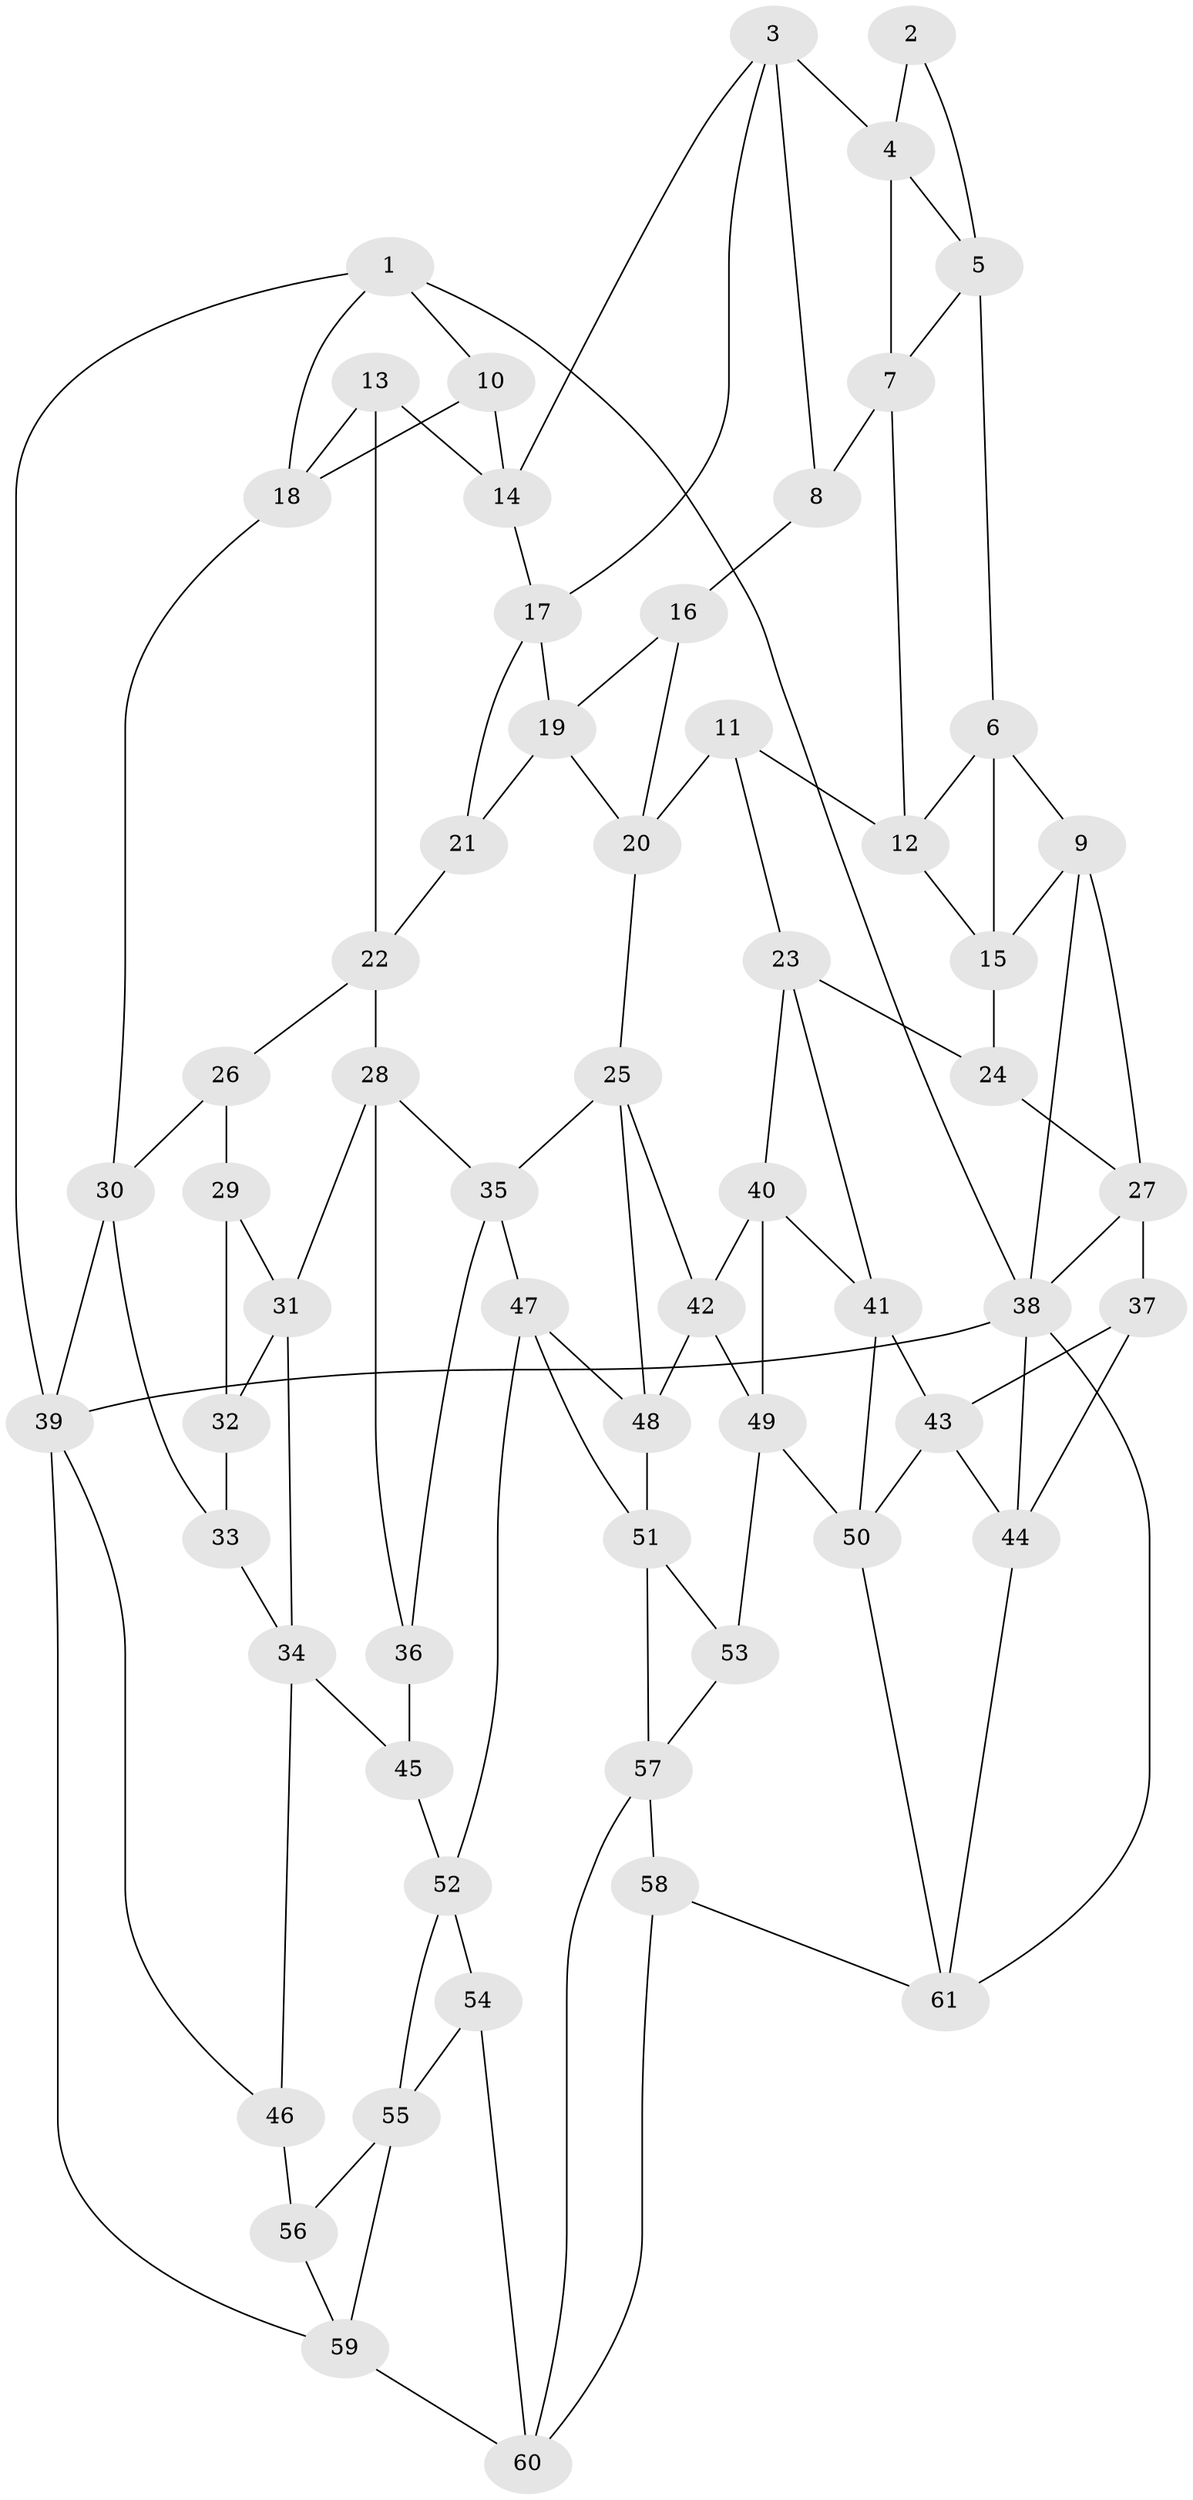 // original degree distribution, {3: 0.02459016393442623, 5: 0.5327868852459017, 6: 0.22131147540983606, 4: 0.22131147540983606}
// Generated by graph-tools (version 1.1) at 2025/03/03/09/25 03:03:27]
// undirected, 61 vertices, 113 edges
graph export_dot {
graph [start="1"]
  node [color=gray90,style=filled];
  1;
  2;
  3;
  4;
  5;
  6;
  7;
  8;
  9;
  10;
  11;
  12;
  13;
  14;
  15;
  16;
  17;
  18;
  19;
  20;
  21;
  22;
  23;
  24;
  25;
  26;
  27;
  28;
  29;
  30;
  31;
  32;
  33;
  34;
  35;
  36;
  37;
  38;
  39;
  40;
  41;
  42;
  43;
  44;
  45;
  46;
  47;
  48;
  49;
  50;
  51;
  52;
  53;
  54;
  55;
  56;
  57;
  58;
  59;
  60;
  61;
  1 -- 10 [weight=1.0];
  1 -- 18 [weight=1.0];
  1 -- 38 [weight=1.0];
  1 -- 39 [weight=1.0];
  2 -- 4 [weight=1.0];
  2 -- 5 [weight=1.0];
  3 -- 4 [weight=1.0];
  3 -- 8 [weight=1.0];
  3 -- 14 [weight=1.0];
  3 -- 17 [weight=1.0];
  4 -- 5 [weight=1.0];
  4 -- 7 [weight=1.0];
  5 -- 6 [weight=1.0];
  5 -- 7 [weight=1.0];
  6 -- 9 [weight=1.0];
  6 -- 12 [weight=1.0];
  6 -- 15 [weight=1.0];
  7 -- 8 [weight=1.0];
  7 -- 12 [weight=1.0];
  8 -- 16 [weight=2.0];
  9 -- 15 [weight=1.0];
  9 -- 27 [weight=1.0];
  9 -- 38 [weight=1.0];
  10 -- 14 [weight=1.0];
  10 -- 18 [weight=1.0];
  11 -- 12 [weight=1.0];
  11 -- 20 [weight=1.0];
  11 -- 23 [weight=1.0];
  12 -- 15 [weight=1.0];
  13 -- 14 [weight=1.0];
  13 -- 18 [weight=1.0];
  13 -- 22 [weight=1.0];
  14 -- 17 [weight=1.0];
  15 -- 24 [weight=1.0];
  16 -- 19 [weight=1.0];
  16 -- 20 [weight=1.0];
  17 -- 19 [weight=1.0];
  17 -- 21 [weight=1.0];
  18 -- 30 [weight=1.0];
  19 -- 20 [weight=1.0];
  19 -- 21 [weight=1.0];
  20 -- 25 [weight=1.0];
  21 -- 22 [weight=1.0];
  22 -- 26 [weight=1.0];
  22 -- 28 [weight=1.0];
  23 -- 24 [weight=1.0];
  23 -- 40 [weight=1.0];
  23 -- 41 [weight=1.0];
  24 -- 27 [weight=1.0];
  25 -- 35 [weight=1.0];
  25 -- 42 [weight=1.0];
  25 -- 48 [weight=1.0];
  26 -- 29 [weight=2.0];
  26 -- 30 [weight=1.0];
  27 -- 37 [weight=1.0];
  27 -- 38 [weight=1.0];
  28 -- 31 [weight=1.0];
  28 -- 35 [weight=1.0];
  28 -- 36 [weight=1.0];
  29 -- 31 [weight=1.0];
  29 -- 32 [weight=1.0];
  30 -- 33 [weight=1.0];
  30 -- 39 [weight=1.0];
  31 -- 32 [weight=1.0];
  31 -- 34 [weight=1.0];
  32 -- 33 [weight=2.0];
  33 -- 34 [weight=1.0];
  34 -- 45 [weight=1.0];
  34 -- 46 [weight=1.0];
  35 -- 36 [weight=1.0];
  35 -- 47 [weight=1.0];
  36 -- 45 [weight=2.0];
  37 -- 43 [weight=1.0];
  37 -- 44 [weight=1.0];
  38 -- 39 [weight=1.0];
  38 -- 44 [weight=1.0];
  38 -- 61 [weight=1.0];
  39 -- 46 [weight=1.0];
  39 -- 59 [weight=1.0];
  40 -- 41 [weight=1.0];
  40 -- 42 [weight=1.0];
  40 -- 49 [weight=1.0];
  41 -- 43 [weight=1.0];
  41 -- 50 [weight=1.0];
  42 -- 48 [weight=1.0];
  42 -- 49 [weight=1.0];
  43 -- 44 [weight=1.0];
  43 -- 50 [weight=1.0];
  44 -- 61 [weight=1.0];
  45 -- 52 [weight=1.0];
  46 -- 56 [weight=2.0];
  47 -- 48 [weight=1.0];
  47 -- 51 [weight=1.0];
  47 -- 52 [weight=1.0];
  48 -- 51 [weight=1.0];
  49 -- 50 [weight=1.0];
  49 -- 53 [weight=1.0];
  50 -- 61 [weight=1.0];
  51 -- 53 [weight=1.0];
  51 -- 57 [weight=1.0];
  52 -- 54 [weight=1.0];
  52 -- 55 [weight=1.0];
  53 -- 57 [weight=1.0];
  54 -- 55 [weight=1.0];
  54 -- 60 [weight=1.0];
  55 -- 56 [weight=1.0];
  55 -- 59 [weight=1.0];
  56 -- 59 [weight=1.0];
  57 -- 58 [weight=1.0];
  57 -- 60 [weight=1.0];
  58 -- 60 [weight=1.0];
  58 -- 61 [weight=1.0];
  59 -- 60 [weight=1.0];
}
